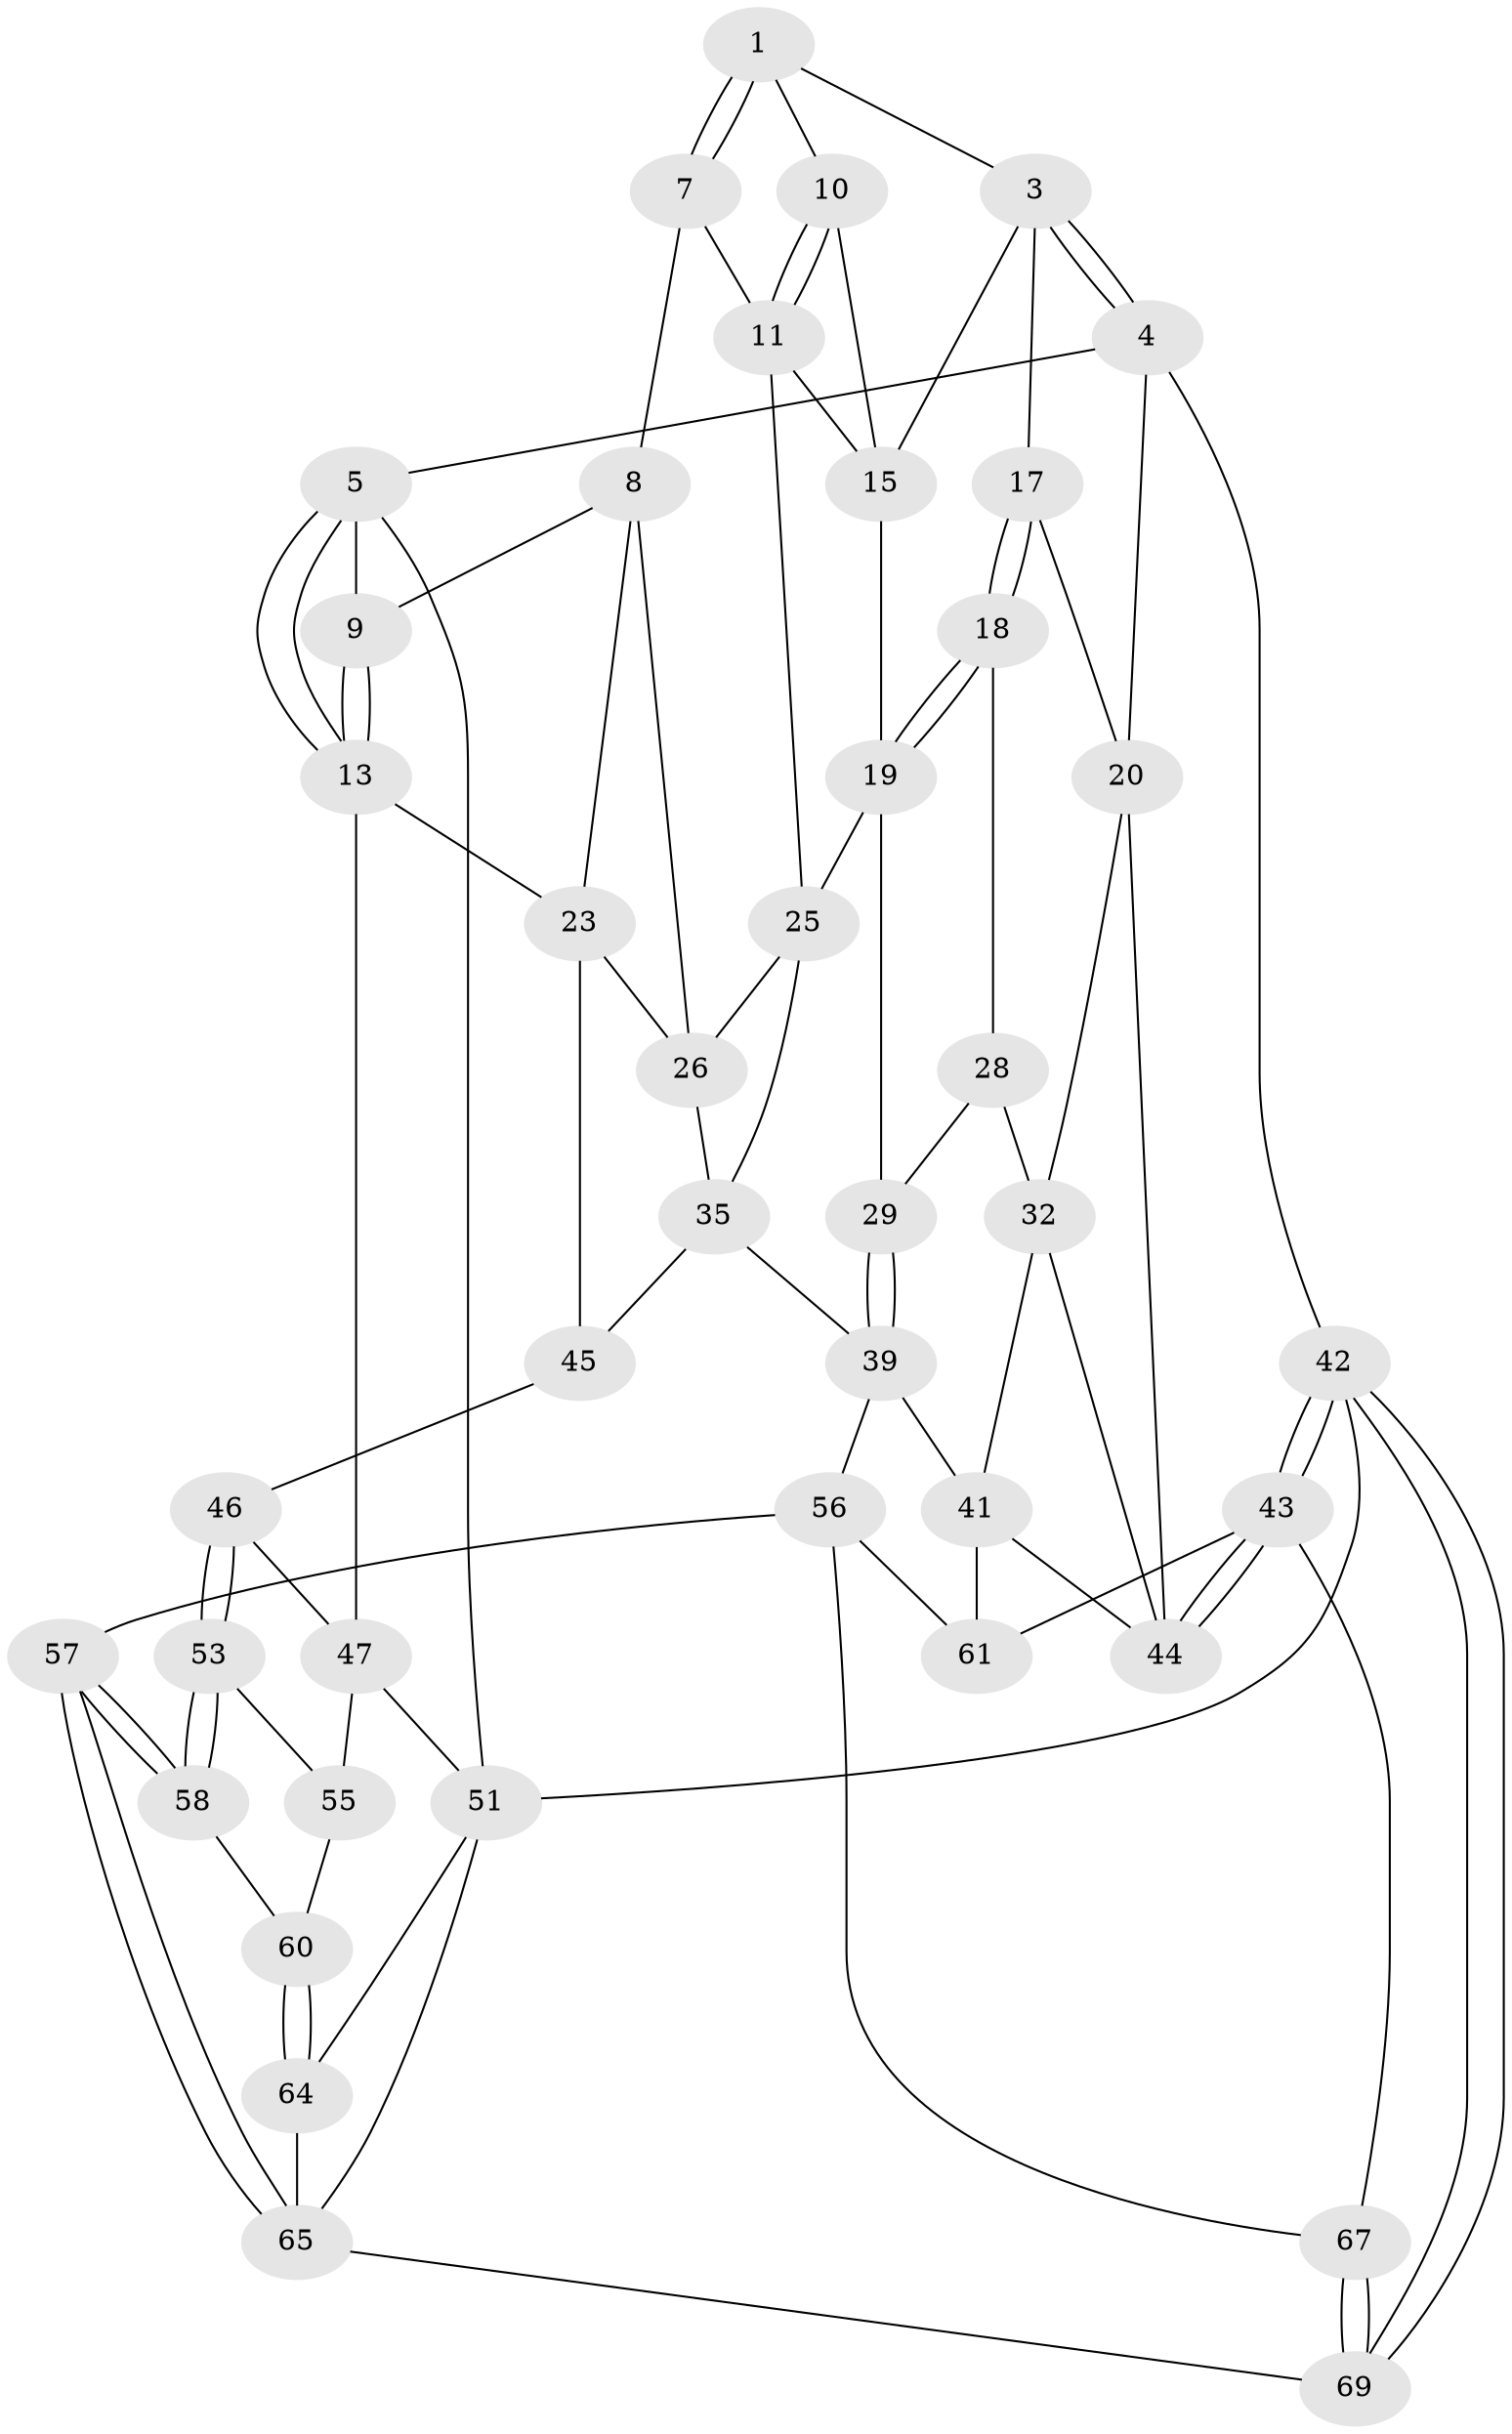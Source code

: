 // original degree distribution, {3: 0.02857142857142857, 4: 0.2571428571428571, 5: 0.4857142857142857, 6: 0.22857142857142856}
// Generated by graph-tools (version 1.1) at 2025/42/03/06/25 10:42:29]
// undirected, 42 vertices, 92 edges
graph export_dot {
graph [start="1"]
  node [color=gray90,style=filled];
  1 [pos="+0.3540795829933583+0",super="+2"];
  3 [pos="+0.8535114900919066+0",super="+14"];
  4 [pos="+1+0"];
  5 [pos="+0+0",super="+6"];
  7 [pos="+0.33221096550224893+0"];
  8 [pos="+0.18344315462177066+0.1633720236941302",super="+22"];
  9 [pos="+0.061334041363844016+0.06995106886603196"];
  10 [pos="+0.5981784188171757+0.04550116238214327"];
  11 [pos="+0.5015992785922541+0.31250517257118704",super="+12"];
  13 [pos="+0+0",super="+24"];
  15 [pos="+0.6910492776800756+0.18328892387683024",super="+16"];
  17 [pos="+0.7889944869473985+0.22757500476607945",super="+21"];
  18 [pos="+0.7192044374853687+0.3274731390345748",super="+27"];
  19 [pos="+0.5921998170882373+0.3797804923698458",super="+30"];
  20 [pos="+1+0.037113141137666644",super="+31"];
  23 [pos="+0.1579888983253435+0.32242772660757074",super="+38"];
  25 [pos="+0.4179123531163103+0.3461268996787084",super="+34"];
  26 [pos="+0.40175746412399405+0.3490382441436141",super="+37"];
  28 [pos="+0.8702876681300703+0.4755478822515749"];
  29 [pos="+0.6066977942403906+0.41098115102335137"];
  32 [pos="+1+0.5211580263695137",super="+33"];
  35 [pos="+0.4465357544967198+0.6963358974306434",super="+36"];
  39 [pos="+0.6706046376739387+0.6704718991135648",super="+40"];
  41 [pos="+0.7553065583548783+0.6822278385120296",super="+49"];
  42 [pos="+1+1"];
  43 [pos="+1+0.9008193461874456",super="+63"];
  44 [pos="+1+0.7845760155451471",super="+48"];
  45 [pos="+0.24328227612094477+0.6697924025691407"];
  46 [pos="+0.23974279179811592+0.6717619821160363"];
  47 [pos="+0+0.43690420373048483",super="+50"];
  51 [pos="+0+0.8006411834027204",super="+52"];
  53 [pos="+0.23378500860010346+0.6816838326673544",super="+54"];
  55 [pos="+0.1586983861325352+0.7308293544399804"];
  56 [pos="+0.5018097202445124+0.8303867562110645",super="+62"];
  57 [pos="+0.290782831039296+0.9312446220287612"];
  58 [pos="+0.27290543115013766+0.9144327385458297",super="+59"];
  60 [pos="+0.12627471444336907+0.8908297339592112"];
  61 [pos="+0.8199069800569093+0.820046603693709"];
  64 [pos="+0.08180470194009731+0.9006412631640888"];
  65 [pos="+0.23429095029710453+1",super="+66"];
  67 [pos="+0.8640615835513538+0.8881108361764188",super="+68"];
  69 [pos="+0.8130401184325641+1",super="+70"];
  1 -- 7;
  1 -- 7;
  1 -- 10;
  1 -- 3;
  3 -- 4;
  3 -- 4;
  3 -- 17;
  3 -- 15;
  4 -- 5;
  4 -- 20;
  4 -- 42;
  5 -- 13;
  5 -- 13;
  5 -- 9;
  5 -- 51;
  7 -- 8;
  7 -- 11;
  8 -- 9;
  8 -- 26;
  8 -- 23;
  9 -- 13;
  9 -- 13;
  10 -- 11;
  10 -- 11;
  10 -- 15;
  11 -- 25;
  11 -- 15;
  13 -- 47;
  13 -- 23;
  15 -- 19;
  17 -- 18 [weight=2];
  17 -- 18;
  17 -- 20;
  18 -- 19;
  18 -- 19;
  18 -- 28;
  19 -- 25;
  19 -- 29;
  20 -- 32;
  20 -- 44;
  23 -- 45;
  23 -- 26;
  25 -- 26;
  25 -- 35;
  26 -- 35;
  28 -- 29;
  28 -- 32;
  29 -- 39;
  29 -- 39;
  32 -- 41;
  32 -- 44;
  35 -- 45;
  35 -- 39;
  39 -- 41;
  39 -- 56;
  41 -- 61;
  41 -- 44;
  42 -- 43;
  42 -- 43;
  42 -- 69;
  42 -- 69;
  42 -- 51;
  43 -- 44;
  43 -- 44;
  43 -- 67;
  43 -- 61;
  45 -- 46;
  46 -- 47;
  46 -- 53;
  46 -- 53;
  47 -- 51;
  47 -- 55;
  51 -- 64;
  51 -- 65;
  53 -- 58 [weight=2];
  53 -- 58;
  53 -- 55;
  55 -- 60;
  56 -- 57;
  56 -- 61;
  56 -- 67;
  57 -- 58;
  57 -- 58;
  57 -- 65;
  57 -- 65;
  58 -- 60;
  60 -- 64;
  60 -- 64;
  64 -- 65;
  65 -- 69;
  67 -- 69 [weight=2];
  67 -- 69;
}
